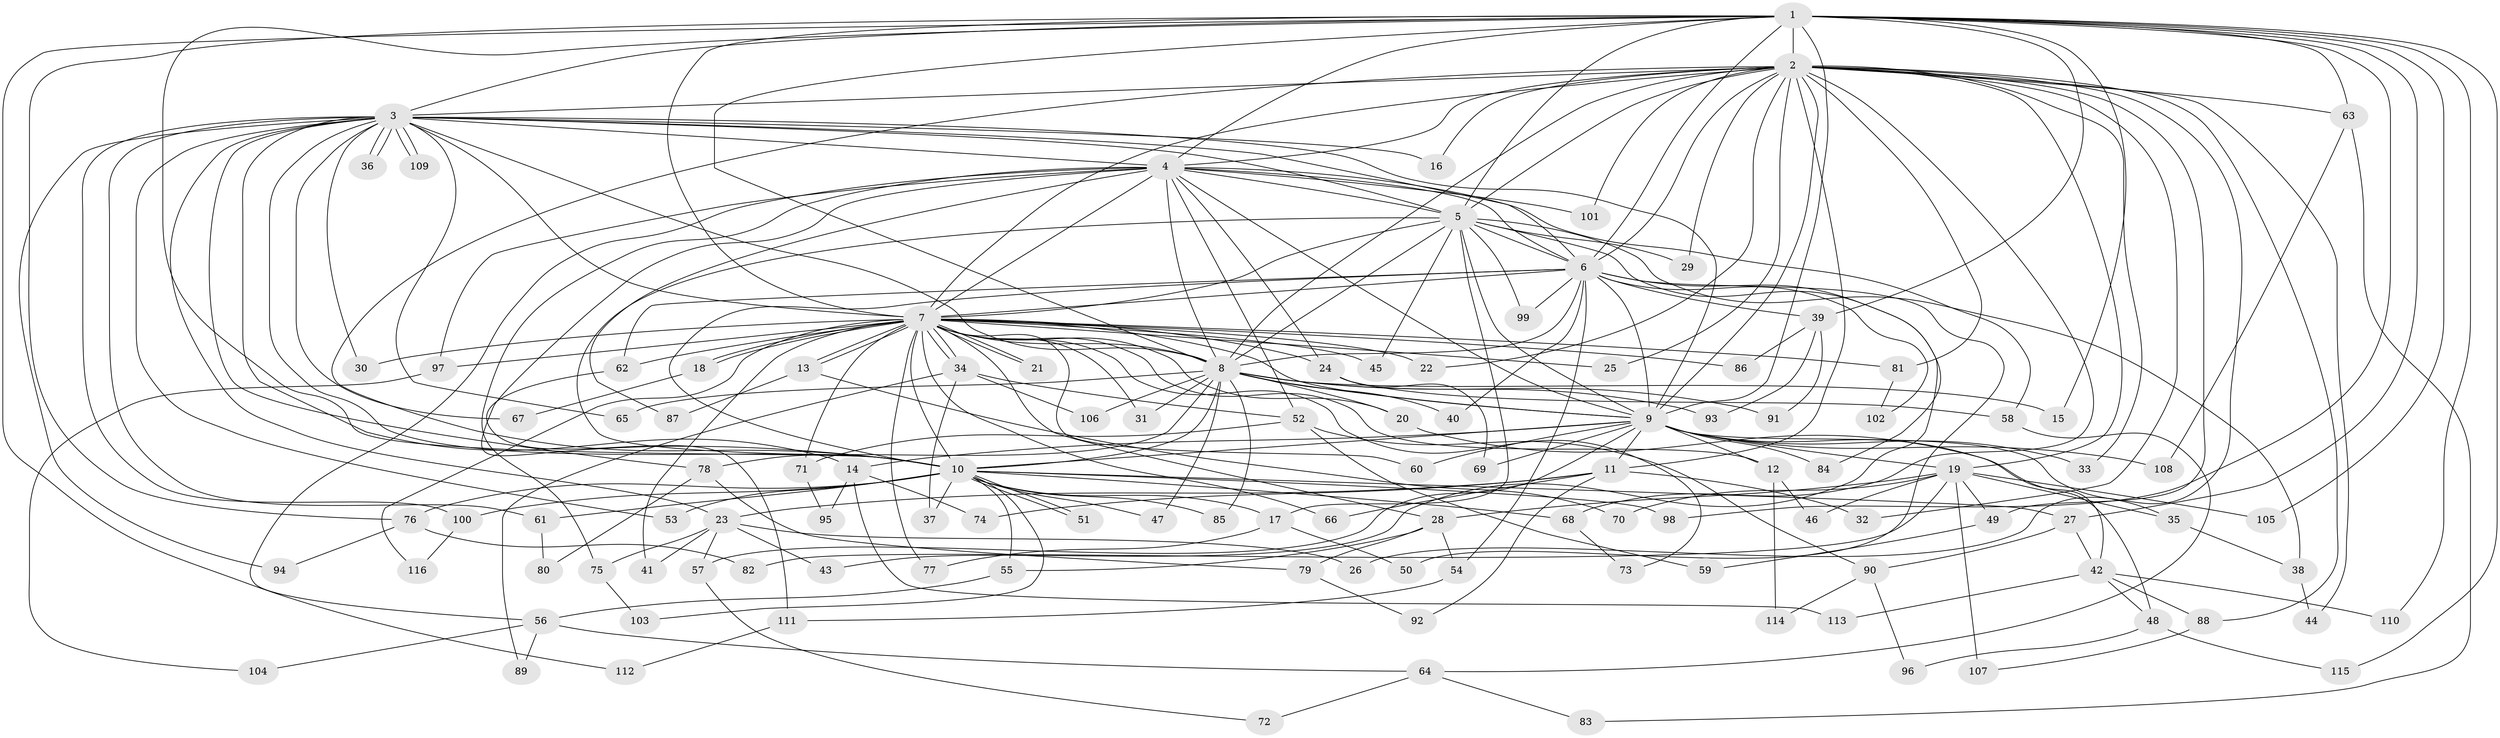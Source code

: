 // coarse degree distribution, {12: 0.034482758620689655, 18: 0.017241379310344827, 20: 0.017241379310344827, 13: 0.017241379310344827, 10: 0.034482758620689655, 27: 0.017241379310344827, 19: 0.017241379310344827, 11: 0.034482758620689655, 4: 0.08620689655172414, 3: 0.1896551724137931, 6: 0.05172413793103448, 2: 0.3103448275862069, 1: 0.06896551724137931, 5: 0.10344827586206896}
// Generated by graph-tools (version 1.1) at 2025/50/03/04/25 22:50:01]
// undirected, 116 vertices, 257 edges
graph export_dot {
  node [color=gray90,style=filled];
  1;
  2;
  3;
  4;
  5;
  6;
  7;
  8;
  9;
  10;
  11;
  12;
  13;
  14;
  15;
  16;
  17;
  18;
  19;
  20;
  21;
  22;
  23;
  24;
  25;
  26;
  27;
  28;
  29;
  30;
  31;
  32;
  33;
  34;
  35;
  36;
  37;
  38;
  39;
  40;
  41;
  42;
  43;
  44;
  45;
  46;
  47;
  48;
  49;
  50;
  51;
  52;
  53;
  54;
  55;
  56;
  57;
  58;
  59;
  60;
  61;
  62;
  63;
  64;
  65;
  66;
  67;
  68;
  69;
  70;
  71;
  72;
  73;
  74;
  75;
  76;
  77;
  78;
  79;
  80;
  81;
  82;
  83;
  84;
  85;
  86;
  87;
  88;
  89;
  90;
  91;
  92;
  93;
  94;
  95;
  96;
  97;
  98;
  99;
  100;
  101;
  102;
  103;
  104;
  105;
  106;
  107;
  108;
  109;
  110;
  111;
  112;
  113;
  114;
  115;
  116;
  1 -- 2;
  1 -- 3;
  1 -- 4;
  1 -- 5;
  1 -- 6;
  1 -- 7;
  1 -- 8;
  1 -- 9;
  1 -- 10;
  1 -- 15;
  1 -- 27;
  1 -- 39;
  1 -- 63;
  1 -- 76;
  1 -- 98;
  1 -- 105;
  1 -- 110;
  1 -- 112;
  1 -- 115;
  2 -- 3;
  2 -- 4;
  2 -- 5;
  2 -- 6;
  2 -- 7;
  2 -- 8;
  2 -- 9;
  2 -- 10;
  2 -- 11;
  2 -- 16;
  2 -- 19;
  2 -- 22;
  2 -- 25;
  2 -- 26;
  2 -- 29;
  2 -- 32;
  2 -- 33;
  2 -- 44;
  2 -- 49;
  2 -- 63;
  2 -- 68;
  2 -- 81;
  2 -- 88;
  2 -- 101;
  3 -- 4;
  3 -- 5;
  3 -- 6;
  3 -- 7;
  3 -- 8;
  3 -- 9;
  3 -- 10;
  3 -- 14;
  3 -- 16;
  3 -- 23;
  3 -- 30;
  3 -- 36;
  3 -- 36;
  3 -- 53;
  3 -- 61;
  3 -- 65;
  3 -- 67;
  3 -- 78;
  3 -- 94;
  3 -- 100;
  3 -- 109;
  3 -- 109;
  4 -- 5;
  4 -- 6;
  4 -- 7;
  4 -- 8;
  4 -- 9;
  4 -- 10;
  4 -- 24;
  4 -- 52;
  4 -- 56;
  4 -- 58;
  4 -- 75;
  4 -- 87;
  4 -- 97;
  4 -- 101;
  5 -- 6;
  5 -- 7;
  5 -- 8;
  5 -- 9;
  5 -- 10;
  5 -- 17;
  5 -- 29;
  5 -- 38;
  5 -- 45;
  5 -- 84;
  5 -- 99;
  6 -- 7;
  6 -- 8;
  6 -- 9;
  6 -- 10;
  6 -- 39;
  6 -- 40;
  6 -- 43;
  6 -- 50;
  6 -- 54;
  6 -- 62;
  6 -- 99;
  6 -- 102;
  7 -- 8;
  7 -- 9;
  7 -- 10;
  7 -- 12;
  7 -- 13;
  7 -- 13;
  7 -- 18;
  7 -- 18;
  7 -- 20;
  7 -- 21;
  7 -- 21;
  7 -- 22;
  7 -- 24;
  7 -- 25;
  7 -- 28;
  7 -- 30;
  7 -- 31;
  7 -- 34;
  7 -- 34;
  7 -- 41;
  7 -- 45;
  7 -- 60;
  7 -- 62;
  7 -- 66;
  7 -- 71;
  7 -- 73;
  7 -- 77;
  7 -- 81;
  7 -- 86;
  7 -- 97;
  7 -- 116;
  8 -- 9;
  8 -- 10;
  8 -- 15;
  8 -- 20;
  8 -- 31;
  8 -- 40;
  8 -- 47;
  8 -- 65;
  8 -- 78;
  8 -- 85;
  8 -- 91;
  8 -- 93;
  8 -- 106;
  9 -- 10;
  9 -- 11;
  9 -- 12;
  9 -- 14;
  9 -- 19;
  9 -- 33;
  9 -- 35;
  9 -- 42;
  9 -- 57;
  9 -- 60;
  9 -- 69;
  9 -- 84;
  9 -- 108;
  10 -- 17;
  10 -- 27;
  10 -- 37;
  10 -- 47;
  10 -- 51;
  10 -- 51;
  10 -- 53;
  10 -- 55;
  10 -- 61;
  10 -- 68;
  10 -- 76;
  10 -- 85;
  10 -- 98;
  10 -- 100;
  10 -- 103;
  11 -- 23;
  11 -- 32;
  11 -- 66;
  11 -- 74;
  11 -- 92;
  12 -- 46;
  12 -- 114;
  13 -- 70;
  13 -- 87;
  14 -- 74;
  14 -- 95;
  14 -- 113;
  17 -- 50;
  17 -- 77;
  18 -- 67;
  19 -- 28;
  19 -- 35;
  19 -- 46;
  19 -- 49;
  19 -- 70;
  19 -- 82;
  19 -- 105;
  19 -- 107;
  20 -- 48;
  23 -- 26;
  23 -- 41;
  23 -- 43;
  23 -- 57;
  23 -- 75;
  24 -- 58;
  24 -- 69;
  27 -- 42;
  27 -- 90;
  28 -- 54;
  28 -- 55;
  28 -- 79;
  34 -- 37;
  34 -- 52;
  34 -- 89;
  34 -- 106;
  35 -- 38;
  38 -- 44;
  39 -- 86;
  39 -- 91;
  39 -- 93;
  42 -- 48;
  42 -- 88;
  42 -- 110;
  42 -- 113;
  48 -- 96;
  48 -- 115;
  49 -- 59;
  52 -- 59;
  52 -- 71;
  52 -- 90;
  54 -- 111;
  55 -- 56;
  56 -- 64;
  56 -- 89;
  56 -- 104;
  57 -- 72;
  58 -- 64;
  61 -- 80;
  62 -- 111;
  63 -- 83;
  63 -- 108;
  64 -- 72;
  64 -- 83;
  68 -- 73;
  71 -- 95;
  75 -- 103;
  76 -- 82;
  76 -- 94;
  78 -- 79;
  78 -- 80;
  79 -- 92;
  81 -- 102;
  88 -- 107;
  90 -- 96;
  90 -- 114;
  97 -- 104;
  100 -- 116;
  111 -- 112;
}
